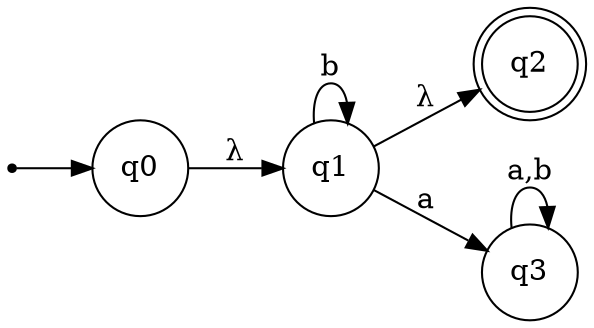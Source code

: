 digraph {
    rankdir = LR;
    node [shape = circle;];
    inic [shape = point;];

    // start state
    inic -> q0;

    // transitions
    q0 -> q1 [label = "λ";]; // q0 is the start state
    q1 -> q2 [label = "λ";]; // q2 is the final state
    q1 -> q1 [label = "b";]; // q1 is a loop
    q1 -> q3 [label = "a";]; // q3 is a dead state
    q3 -> q3 [label = "a,b";]; // q3 is a dead state

    // final states
    q2 [shape = doublecircle;];
}
